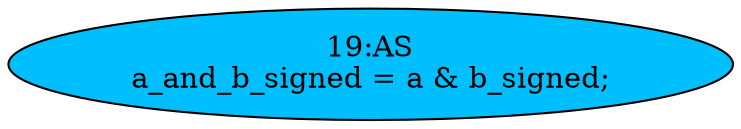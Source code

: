 strict digraph "" {
	node [label="\N"];
	"19:AS"	[ast="<pyverilog.vparser.ast.Assign object at 0x7fb9e2745810>",
		def_var="['a_and_b_signed']",
		fillcolor=deepskyblue,
		label="19:AS
a_and_b_signed = a & b_signed;",
		statements="[]",
		style=filled,
		typ=Assign,
		use_var="['a', 'b_signed']"];
}
